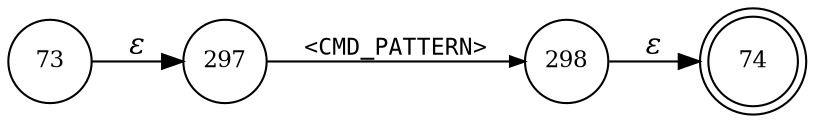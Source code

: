 digraph ATN {
rankdir=LR;
s74[fontsize=11, label="74", shape=doublecircle, fixedsize=true, width=.6];
s73[fontsize=11,label="73", shape=circle, fixedsize=true, width=.55, peripheries=1];
s297[fontsize=11,label="297", shape=circle, fixedsize=true, width=.55, peripheries=1];
s298[fontsize=11,label="298", shape=circle, fixedsize=true, width=.55, peripheries=1];
s73 -> s297 [fontname="Times-Italic", label="&epsilon;"];
s297 -> s298 [fontsize=11, fontname="Courier", arrowsize=.7, label = "<CMD_PATTERN>", arrowhead = normal];
s298 -> s74 [fontname="Times-Italic", label="&epsilon;"];
}